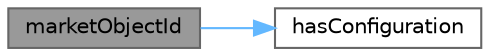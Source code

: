 digraph "marketObjectId"
{
 // INTERACTIVE_SVG=YES
 // LATEX_PDF_SIZE
  bgcolor="transparent";
  edge [fontname=Helvetica,fontsize=10,labelfontname=Helvetica,labelfontsize=10];
  node [fontname=Helvetica,fontsize=10,shape=box,height=0.2,width=0.4];
  rankdir="LR";
  Node1 [label="marketObjectId",height=0.2,width=0.4,color="gray40", fillcolor="grey60", style="filled", fontcolor="black",tooltip="Intermediate id for a given market object and configuration, see the description of configurations_ b..."];
  Node1 -> Node2 [color="steelblue1",style="solid"];
  Node2 [label="hasConfiguration",height=0.2,width=0.4,color="grey40", fillcolor="white", style="filled",URL="$classore_1_1data_1_1_todays_market_parameters.html#a15146782240bf68d7923722c5371feb9",tooltip=" "];
}
